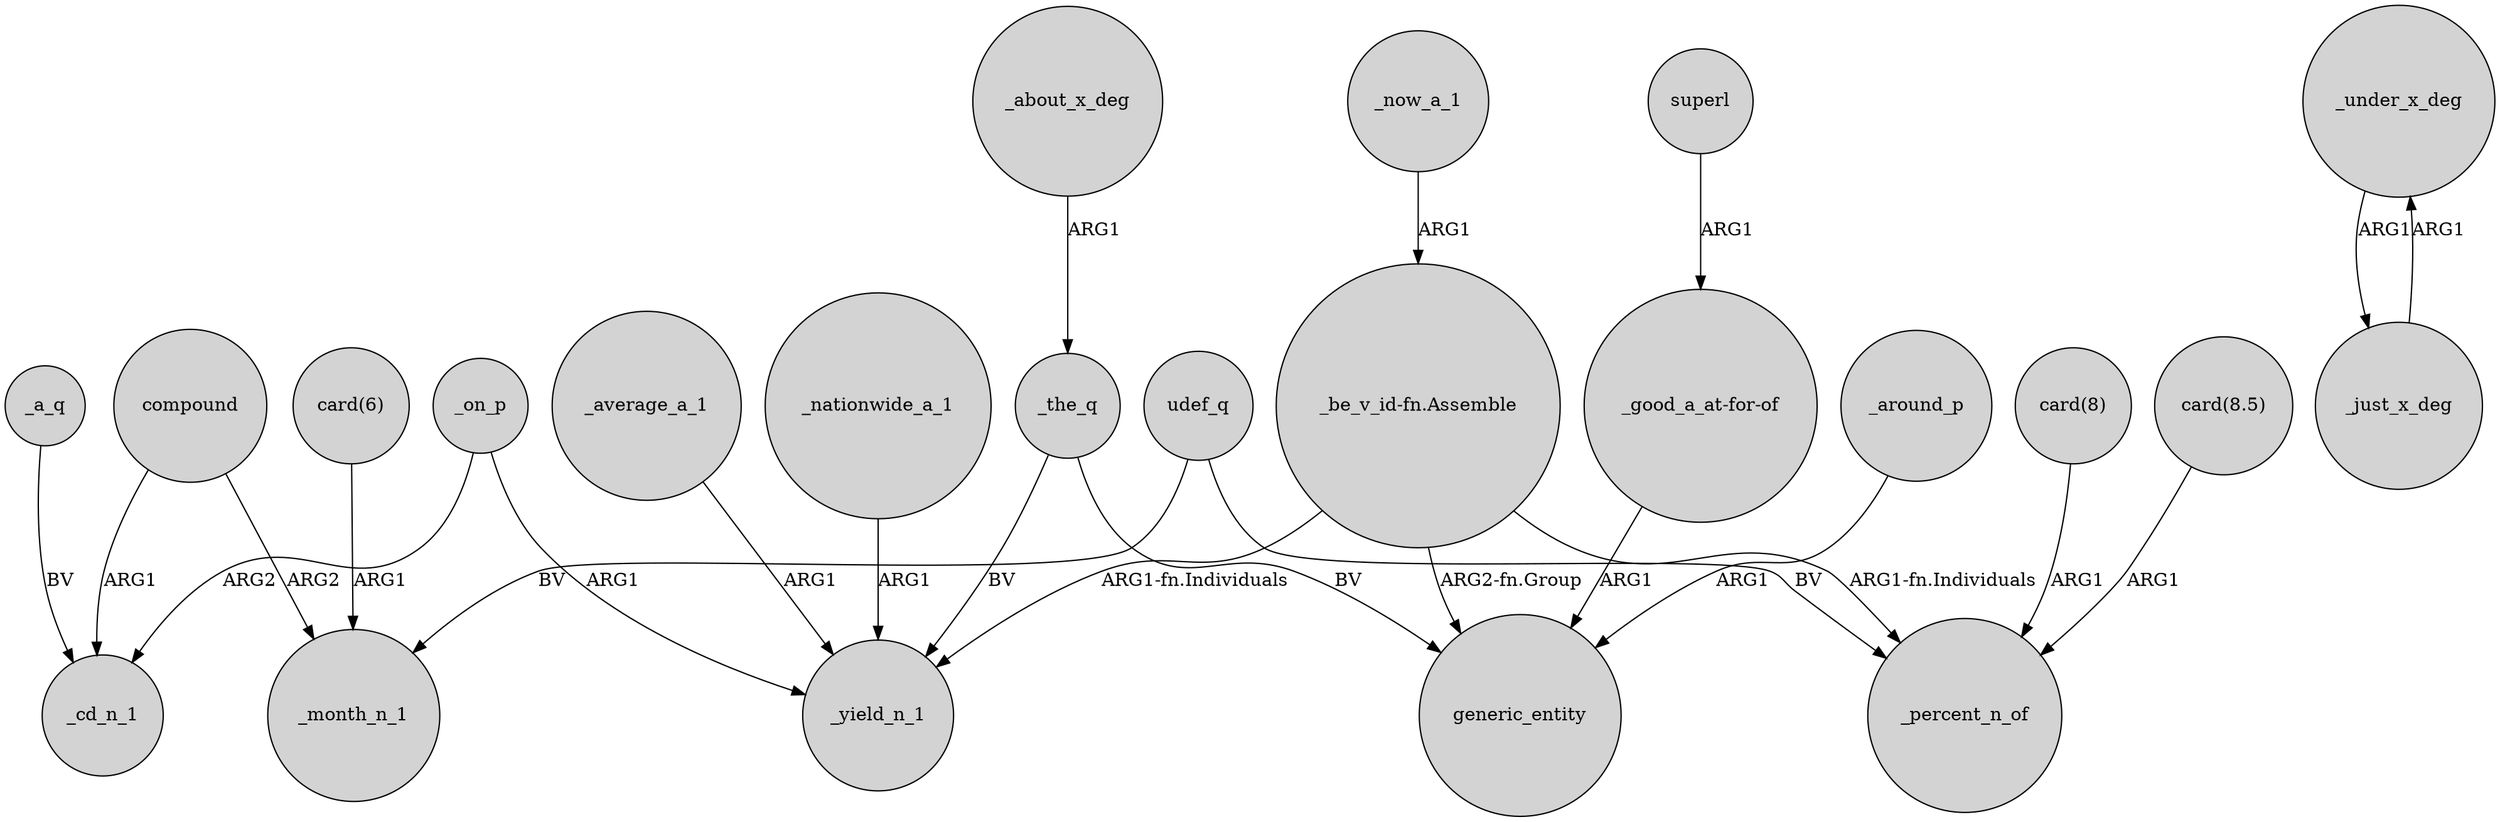 digraph {
	node [shape=circle style=filled]
	udef_q -> _month_n_1 [label=BV]
	superl -> "_good_a_at-for-of" [label=ARG1]
	_nationwide_a_1 -> _yield_n_1 [label=ARG1]
	_under_x_deg -> _just_x_deg [label=ARG1]
	_a_q -> _cd_n_1 [label=BV]
	_around_p -> generic_entity [label=ARG1]
	"_be_v_id-fn.Assemble" -> generic_entity [label="ARG2-fn.Group"]
	"card(8)" -> _percent_n_of [label=ARG1]
	_now_a_1 -> "_be_v_id-fn.Assemble" [label=ARG1]
	"_be_v_id-fn.Assemble" -> _yield_n_1 [label="ARG1-fn.Individuals"]
	"_be_v_id-fn.Assemble" -> _percent_n_of [label="ARG1-fn.Individuals"]
	_on_p -> _yield_n_1 [label=ARG1]
	_just_x_deg -> _under_x_deg [label=ARG1]
	_the_q -> _yield_n_1 [label=BV]
	udef_q -> _percent_n_of [label=BV]
	_on_p -> _cd_n_1 [label=ARG2]
	"_good_a_at-for-of" -> generic_entity [label=ARG1]
	_the_q -> generic_entity [label=BV]
	compound -> _cd_n_1 [label=ARG1]
	_about_x_deg -> _the_q [label=ARG1]
	"card(8.5)" -> _percent_n_of [label=ARG1]
	"card(6)" -> _month_n_1 [label=ARG1]
	_average_a_1 -> _yield_n_1 [label=ARG1]
	compound -> _month_n_1 [label=ARG2]
}
